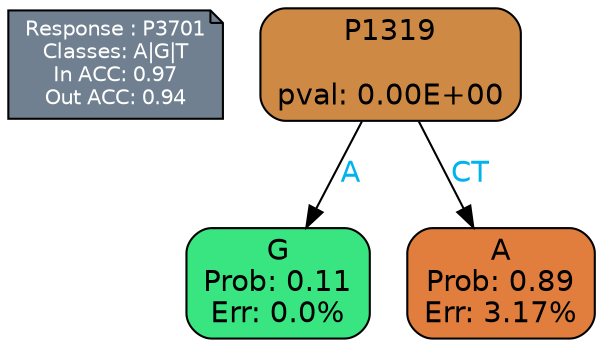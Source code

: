 digraph Tree {
node [shape=box, style="filled, rounded", color="black", fontname=helvetica] ;
graph [ranksep=equally, splines=polylines, bgcolor=transparent, dpi=600] ;
edge [fontname=helvetica] ;
LEGEND [label="Response : P3701
Classes: A|G|T
In ACC: 0.97
Out ACC: 0.94
",shape=note,align=left,style=filled,fillcolor="slategray",fontcolor="white",fontsize=10];1 [label="P1319

pval: 0.00E+00", fillcolor="#ce8a45"] ;
2 [label="G
Prob: 0.11
Err: 0.0%", fillcolor="#39e581"] ;
3 [label="A
Prob: 0.89
Err: 3.17%", fillcolor="#e17e3e"] ;
1 -> 2 [label="A",fontcolor=deepskyblue2] ;
1 -> 3 [label="CT",fontcolor=deepskyblue2] ;
{rank = same; 2;3;}{rank = same; LEGEND;1;}}